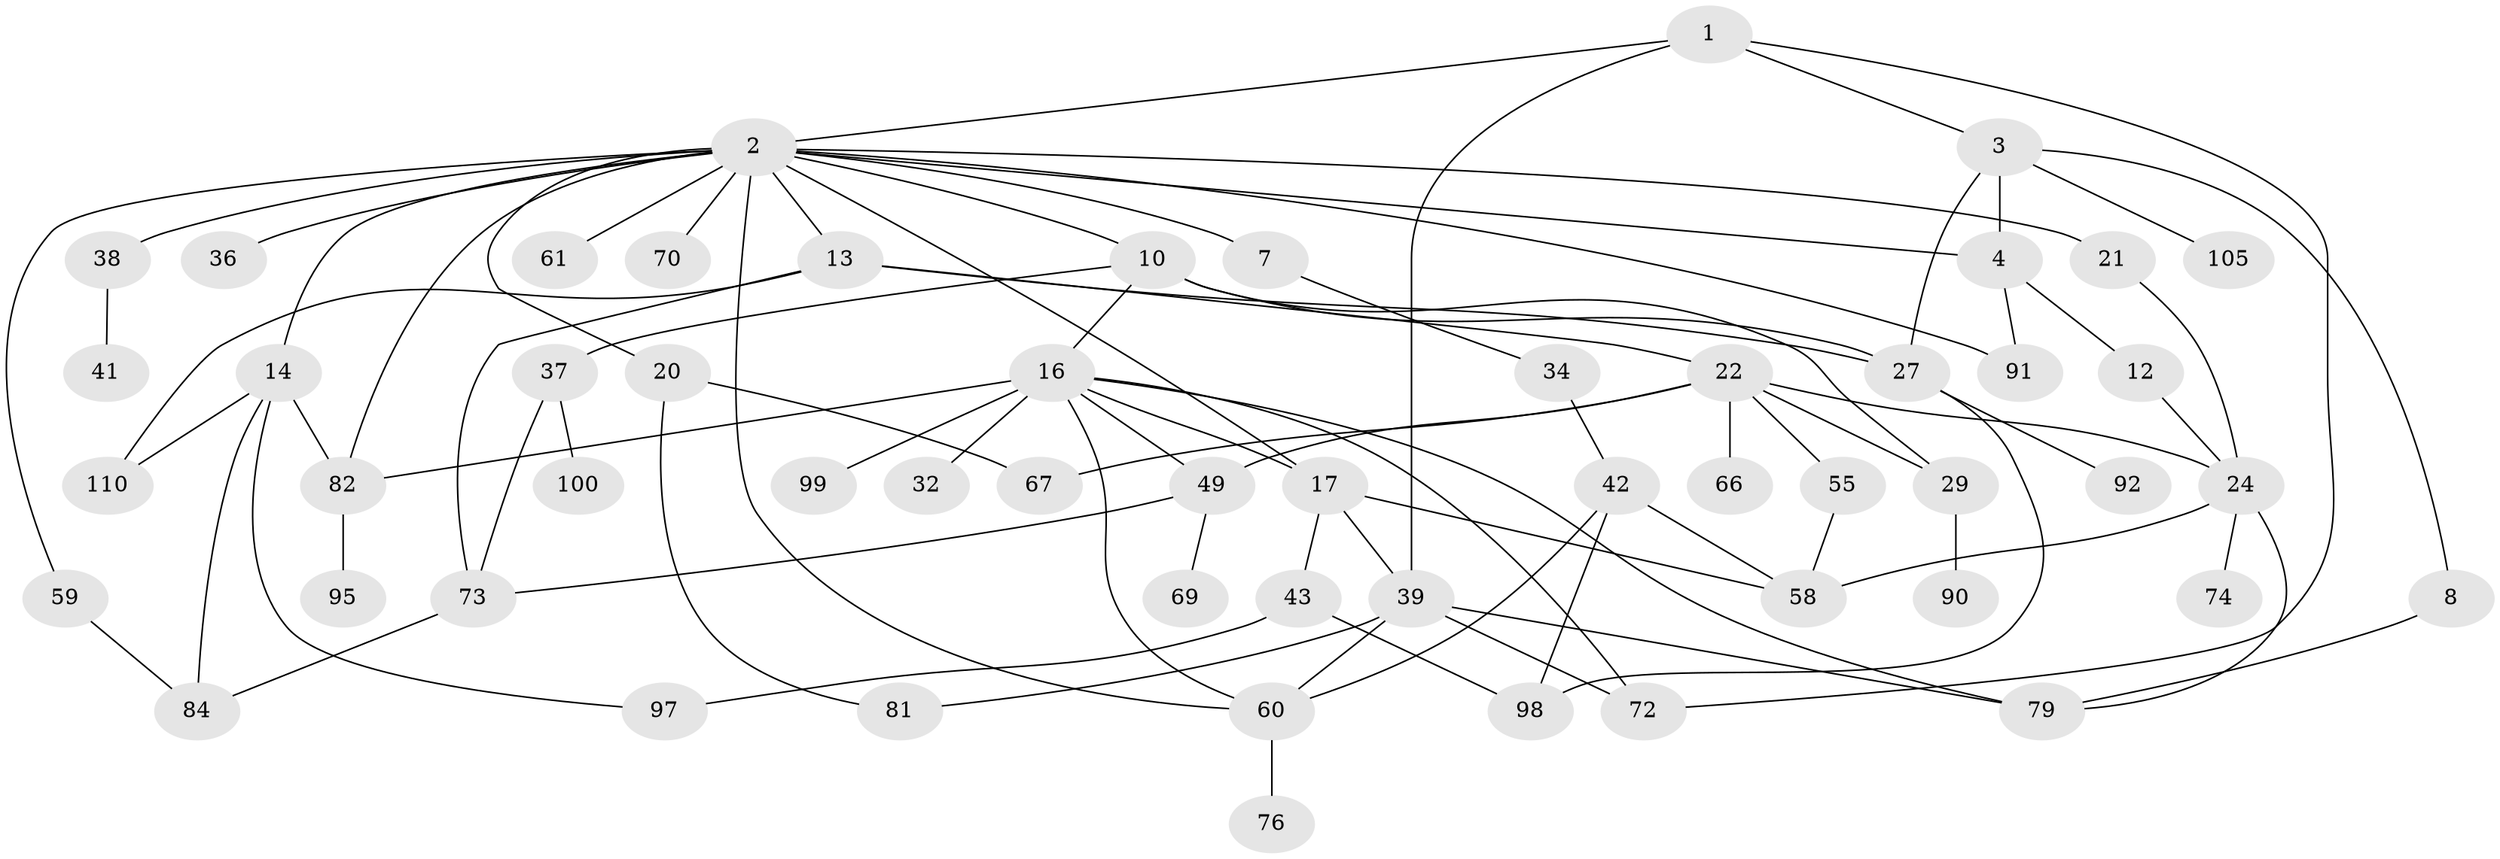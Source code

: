 // original degree distribution, {4: 0.18018018018018017, 6: 0.018018018018018018, 5: 0.04504504504504504, 7: 0.018018018018018018, 2: 0.3333333333333333, 3: 0.17117117117117117, 1: 0.23423423423423423}
// Generated by graph-tools (version 1.1) at 2025/13/03/09/25 04:13:23]
// undirected, 55 vertices, 87 edges
graph export_dot {
graph [start="1"]
  node [color=gray90,style=filled];
  1;
  2 [super="+9+5"];
  3;
  4;
  7;
  8 [super="+77"];
  10 [super="+15"];
  12 [super="+23"];
  13;
  14 [super="+18"];
  16 [super="+31"];
  17 [super="+19"];
  20 [super="+50"];
  21 [super="+51+75"];
  22 [super="+28+48"];
  24 [super="+26+40+52"];
  27 [super="+46+107+86"];
  29 [super="+56"];
  32;
  34 [super="+44"];
  36 [super="+54"];
  37 [super="+65"];
  38;
  39 [super="+45+64"];
  41;
  42 [super="+47+85"];
  43 [super="+63"];
  49 [super="+68+89+88+71"];
  55;
  58;
  59;
  60 [super="+102+62"];
  61 [super="+108"];
  66 [super="+101"];
  67;
  69;
  70;
  72 [super="+96"];
  73 [super="+80"];
  74;
  76;
  79;
  81;
  82;
  84;
  90;
  91;
  92 [super="+103"];
  95;
  97;
  98;
  99;
  100;
  105;
  110;
  1 -- 2;
  1 -- 3;
  1 -- 39;
  1 -- 72;
  2 -- 13;
  2 -- 38;
  2 -- 82;
  2 -- 17;
  2 -- 10;
  2 -- 4;
  2 -- 36;
  2 -- 70;
  2 -- 7;
  2 -- 59;
  2 -- 14;
  2 -- 20;
  2 -- 21;
  2 -- 91;
  2 -- 60;
  2 -- 61;
  3 -- 4;
  3 -- 8;
  3 -- 27;
  3 -- 105;
  4 -- 12;
  4 -- 91;
  7 -- 34;
  8 -- 79;
  10 -- 16;
  10 -- 37;
  10 -- 27;
  10 -- 29;
  12 -- 24;
  13 -- 22;
  13 -- 73;
  13 -- 110;
  13 -- 27;
  14 -- 110;
  14 -- 82;
  14 -- 97;
  14 -- 84;
  16 -- 82;
  16 -- 72;
  16 -- 79;
  16 -- 32;
  16 -- 49;
  16 -- 99;
  16 -- 60;
  16 -- 17;
  17 -- 39;
  17 -- 58;
  17 -- 43;
  20 -- 81;
  20 -- 67;
  21 -- 24;
  22 -- 66;
  22 -- 67;
  22 -- 55;
  22 -- 24;
  22 -- 49;
  22 -- 29;
  24 -- 74;
  24 -- 79;
  24 -- 58;
  27 -- 98;
  27 -- 92 [weight=2];
  29 -- 90;
  34 -- 42;
  37 -- 73;
  37 -- 100;
  38 -- 41;
  39 -- 72;
  39 -- 81;
  39 -- 60;
  39 -- 79;
  42 -- 58;
  42 -- 60;
  42 -- 98;
  43 -- 98;
  43 -- 97;
  49 -- 69;
  49 -- 73;
  55 -- 58;
  59 -- 84;
  60 -- 76;
  73 -- 84;
  82 -- 95;
}
